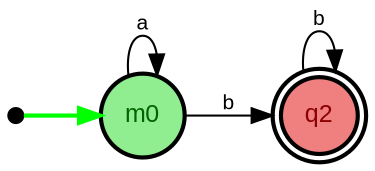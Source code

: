 digraph Automaton {
rankdir=LR;
bgcolor=white;
node [fontname="Arial", fontsize=12];
edge [fontname="Arial", fontsize=10];

__start__ [shape=point, width=0.1, height=0.1];
m0 [shape=circle, style=filled, fillcolor="lightgreen", fontcolor="darkgreen", penwidth=2];
q2 [shape=doublecircle, style=filled, fillcolor="lightcoral", fontcolor="darkred", penwidth=2];
__start__ -> m0 [penwidth=2, color=green];

m0 -> m0 [label="a", color=black];
m0 -> q2 [label="b", color=black];
q2 -> q2 [label="b", color=black];
}